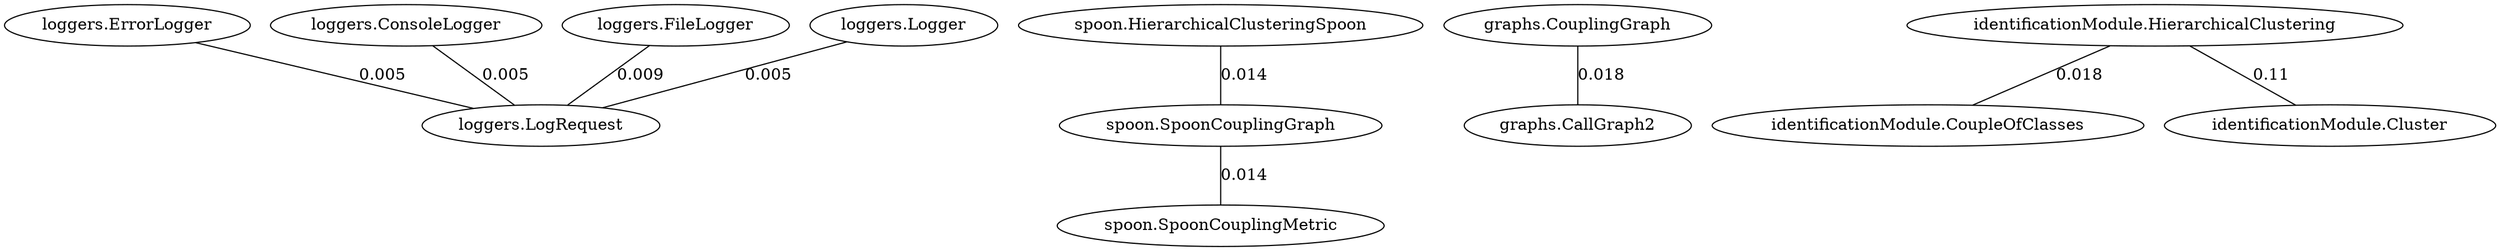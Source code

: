 graph G {
"loggers.ErrorLogger"--"loggers.LogRequest" [ label = "0.005 "] "loggers.ConsoleLogger"--"loggers.LogRequest" [ label = "0.005 "] "spoon.SpoonCouplingGraph"--"spoon.SpoonCouplingMetric" [ label = "0.014 "] "loggers.FileLogger"--"loggers.LogRequest" [ label = "0.009 "] "spoon.HierarchicalClusteringSpoon"--"spoon.SpoonCouplingGraph" [ label = "0.014 "] "graphs.CouplingGraph"--"graphs.CallGraph2" [ label = "0.018 "] "identificationModule.HierarchicalClustering"--"identificationModule.CoupleOfClasses" [ label = "0.018 "] "identificationModule.HierarchicalClustering"--"identificationModule.Cluster" [ label = "0.11 "] "loggers.Logger"--"loggers.LogRequest" [ label = "0.005 "] 
}
